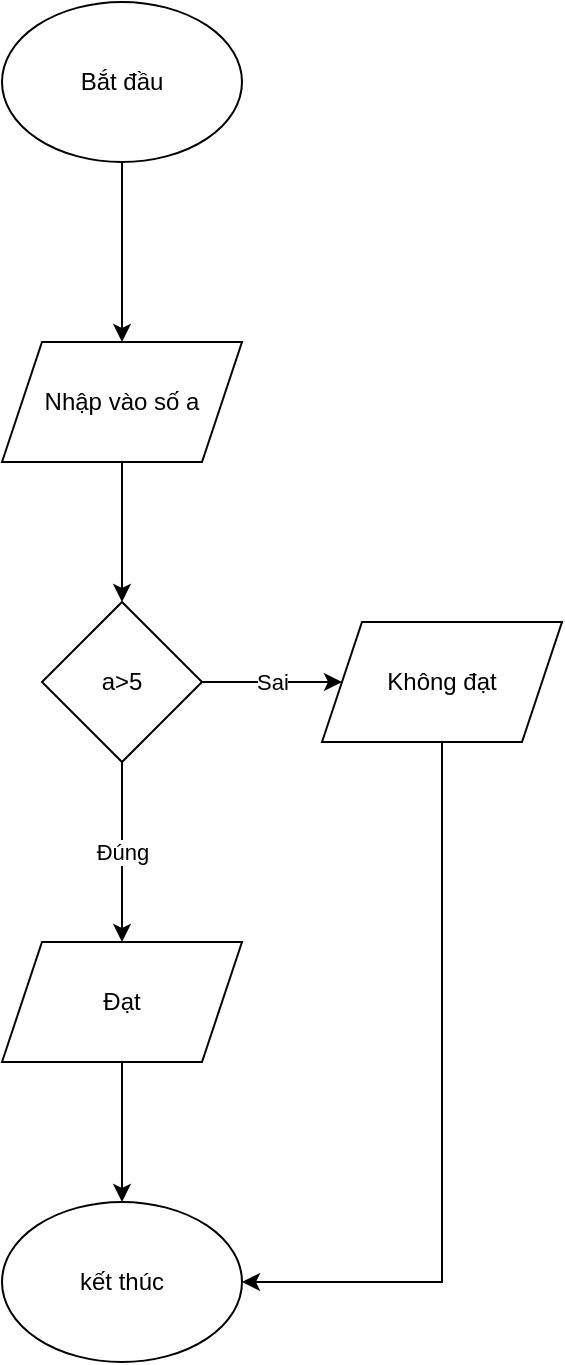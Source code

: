 <mxfile version="24.8.6">
  <diagram name="Trang-1" id="SlxgpSN0aCg1XFBn1eMA">
    <mxGraphModel dx="1221" dy="759" grid="1" gridSize="10" guides="1" tooltips="1" connect="1" arrows="1" fold="1" page="1" pageScale="1" pageWidth="827" pageHeight="1169" math="0" shadow="0">
      <root>
        <mxCell id="0" />
        <mxCell id="1" parent="0" />
        <mxCell id="6FITEnK5Fwljny-RCqcH-2" value="" style="edgeStyle=orthogonalEdgeStyle;rounded=0;orthogonalLoop=1;jettySize=auto;html=1;" parent="1" source="MV8QcyovtJdkSrtCROXG-2" target="6FITEnK5Fwljny-RCqcH-1" edge="1">
          <mxGeometry relative="1" as="geometry" />
        </mxCell>
        <mxCell id="MV8QcyovtJdkSrtCROXG-2" value="Bắt đầu" style="ellipse;whiteSpace=wrap;html=1;" parent="1" vertex="1">
          <mxGeometry x="330" y="30" width="120" height="80" as="geometry" />
        </mxCell>
        <mxCell id="YFD0a10Cm7yKAEeoTMLP-21" value="" style="edgeStyle=orthogonalEdgeStyle;rounded=0;orthogonalLoop=1;jettySize=auto;html=1;" edge="1" parent="1" source="6FITEnK5Fwljny-RCqcH-1" target="YFD0a10Cm7yKAEeoTMLP-20">
          <mxGeometry relative="1" as="geometry" />
        </mxCell>
        <mxCell id="6FITEnK5Fwljny-RCqcH-1" value="Nhập vào số a" style="shape=parallelogram;perimeter=parallelogramPerimeter;whiteSpace=wrap;html=1;fixedSize=1;" parent="1" vertex="1">
          <mxGeometry x="330" y="200" width="120" height="60" as="geometry" />
        </mxCell>
        <mxCell id="YFD0a10Cm7yKAEeoTMLP-23" value="Đúng" style="edgeStyle=orthogonalEdgeStyle;rounded=0;orthogonalLoop=1;jettySize=auto;html=1;" edge="1" parent="1" source="YFD0a10Cm7yKAEeoTMLP-20" target="YFD0a10Cm7yKAEeoTMLP-22">
          <mxGeometry relative="1" as="geometry">
            <Array as="points">
              <mxPoint x="390" y="450" />
              <mxPoint x="390" y="450" />
            </Array>
          </mxGeometry>
        </mxCell>
        <mxCell id="YFD0a10Cm7yKAEeoTMLP-25" value="Sai" style="edgeStyle=orthogonalEdgeStyle;rounded=0;orthogonalLoop=1;jettySize=auto;html=1;" edge="1" parent="1" source="YFD0a10Cm7yKAEeoTMLP-20" target="YFD0a10Cm7yKAEeoTMLP-24">
          <mxGeometry relative="1" as="geometry" />
        </mxCell>
        <mxCell id="YFD0a10Cm7yKAEeoTMLP-20" value="a&amp;gt;5" style="rhombus;whiteSpace=wrap;html=1;" vertex="1" parent="1">
          <mxGeometry x="350" y="330" width="80" height="80" as="geometry" />
        </mxCell>
        <mxCell id="YFD0a10Cm7yKAEeoTMLP-27" style="edgeStyle=orthogonalEdgeStyle;rounded=0;orthogonalLoop=1;jettySize=auto;html=1;entryX=0.5;entryY=0;entryDx=0;entryDy=0;" edge="1" parent="1" source="YFD0a10Cm7yKAEeoTMLP-22" target="YFD0a10Cm7yKAEeoTMLP-26">
          <mxGeometry relative="1" as="geometry" />
        </mxCell>
        <mxCell id="YFD0a10Cm7yKAEeoTMLP-22" value="Đạt" style="shape=parallelogram;perimeter=parallelogramPerimeter;whiteSpace=wrap;html=1;fixedSize=1;" vertex="1" parent="1">
          <mxGeometry x="330" y="500" width="120" height="60" as="geometry" />
        </mxCell>
        <mxCell id="YFD0a10Cm7yKAEeoTMLP-28" style="edgeStyle=orthogonalEdgeStyle;rounded=0;orthogonalLoop=1;jettySize=auto;html=1;entryX=1;entryY=0.5;entryDx=0;entryDy=0;" edge="1" parent="1" source="YFD0a10Cm7yKAEeoTMLP-24" target="YFD0a10Cm7yKAEeoTMLP-26">
          <mxGeometry relative="1" as="geometry">
            <mxPoint x="550" y="670" as="targetPoint" />
            <Array as="points">
              <mxPoint x="550" y="670" />
            </Array>
          </mxGeometry>
        </mxCell>
        <mxCell id="YFD0a10Cm7yKAEeoTMLP-24" value="Không đạt" style="shape=parallelogram;perimeter=parallelogramPerimeter;whiteSpace=wrap;html=1;fixedSize=1;" vertex="1" parent="1">
          <mxGeometry x="490" y="340" width="120" height="60" as="geometry" />
        </mxCell>
        <mxCell id="YFD0a10Cm7yKAEeoTMLP-26" value="kết thúc" style="ellipse;whiteSpace=wrap;html=1;" vertex="1" parent="1">
          <mxGeometry x="330" y="630" width="120" height="80" as="geometry" />
        </mxCell>
      </root>
    </mxGraphModel>
  </diagram>
</mxfile>
